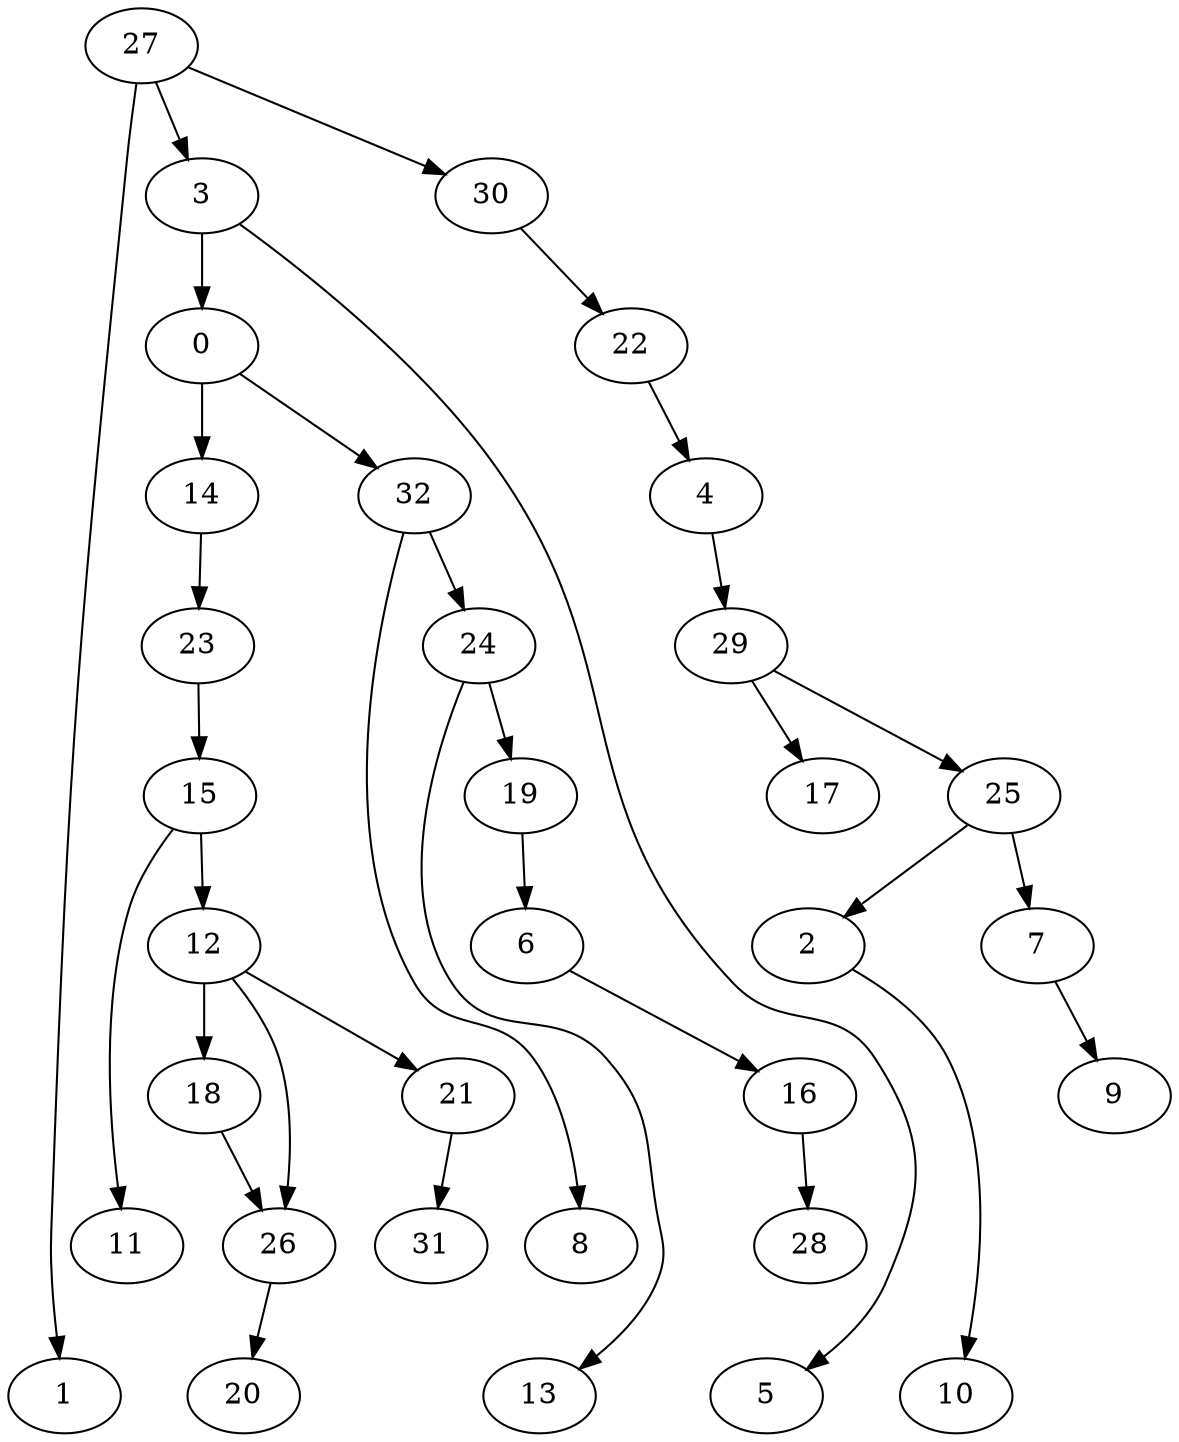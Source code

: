 digraph g {
0;
1;
2;
3;
4;
5;
6;
7;
8;
9;
10;
11;
12;
13;
14;
15;
16;
17;
18;
19;
20;
21;
22;
23;
24;
25;
26;
27;
28;
29;
30;
31;
32;
0 -> 32 [weight=0];
0 -> 14 [weight=1];
2 -> 10 [weight=0];
3 -> 0 [weight=0];
3 -> 5 [weight=0];
4 -> 29 [weight=0];
6 -> 16 [weight=0];
7 -> 9 [weight=0];
12 -> 18 [weight=1];
12 -> 21 [weight=0];
12 -> 26 [weight=0];
14 -> 23 [weight=0];
15 -> 12 [weight=0];
15 -> 11 [weight=0];
16 -> 28 [weight=0];
18 -> 26 [weight=0];
19 -> 6 [weight=0];
21 -> 31 [weight=0];
22 -> 4 [weight=0];
23 -> 15 [weight=0];
24 -> 19 [weight=0];
24 -> 13 [weight=0];
25 -> 2 [weight=0];
25 -> 7 [weight=0];
26 -> 20 [weight=0];
27 -> 1 [weight=0];
27 -> 30 [weight=0];
27 -> 3 [weight=0];
29 -> 17 [weight=0];
29 -> 25 [weight=0];
30 -> 22 [weight=0];
32 -> 8 [weight=0];
32 -> 24 [weight=0];
}
